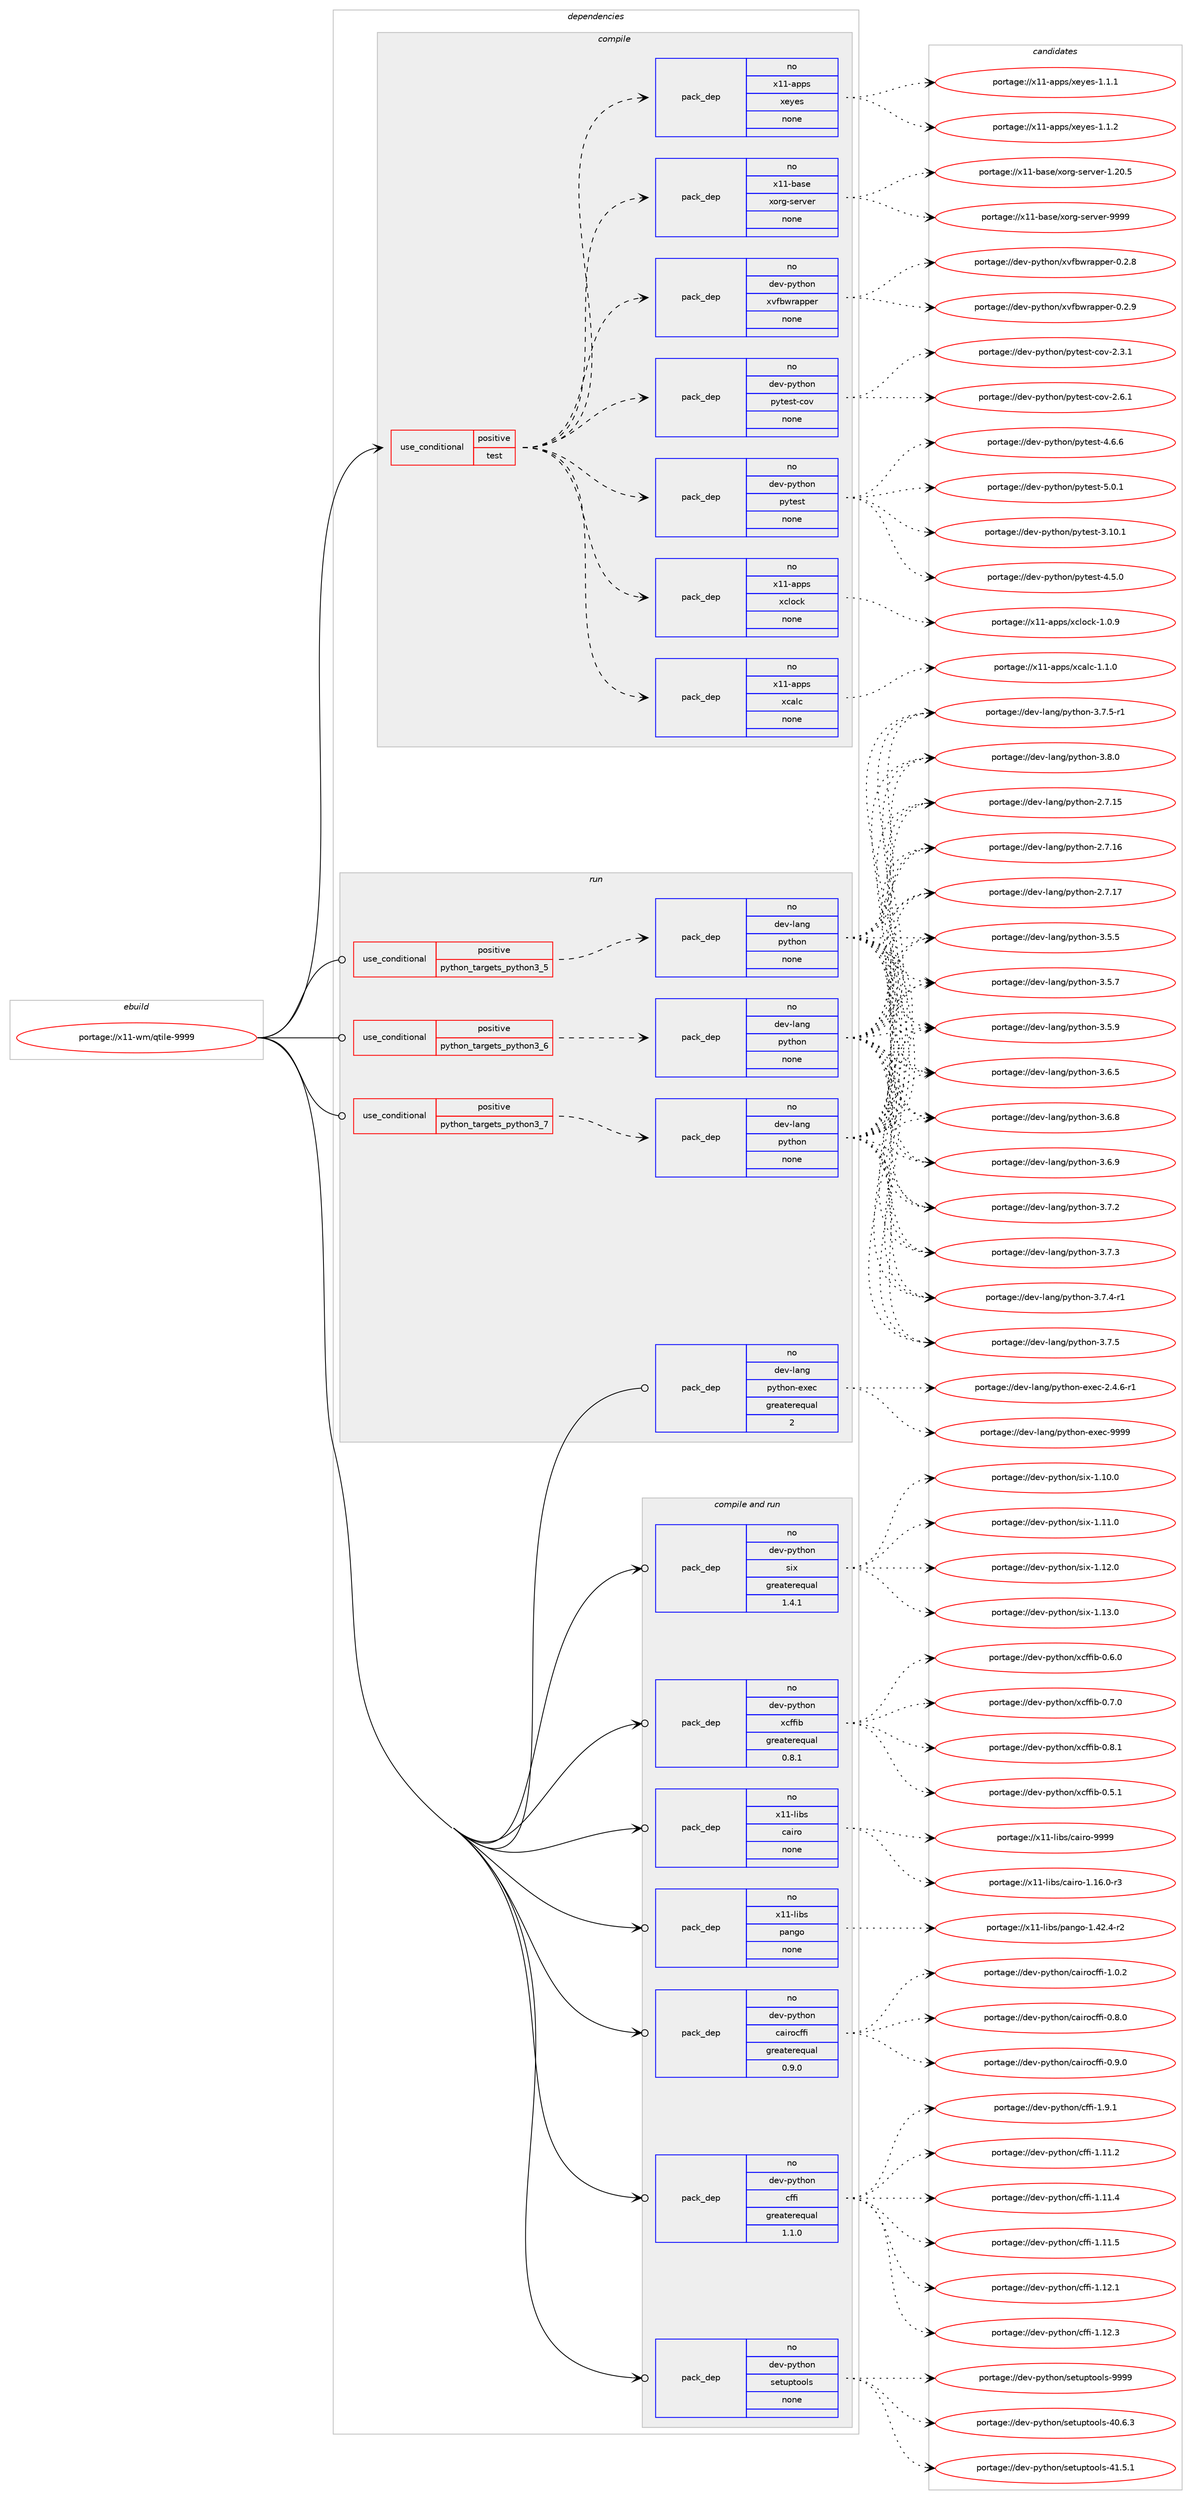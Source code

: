 digraph prolog {

# *************
# Graph options
# *************

newrank=true;
concentrate=true;
compound=true;
graph [rankdir=LR,fontname=Helvetica,fontsize=10,ranksep=1.5];#, ranksep=2.5, nodesep=0.2];
edge  [arrowhead=vee];
node  [fontname=Helvetica,fontsize=10];

# **********
# The ebuild
# **********

subgraph cluster_leftcol {
color=gray;
rank=same;
label=<<i>ebuild</i>>;
id [label="portage://x11-wm/qtile-9999", color=red, width=4, href="../x11-wm/qtile-9999.svg"];
}

# ****************
# The dependencies
# ****************

subgraph cluster_midcol {
color=gray;
label=<<i>dependencies</i>>;
subgraph cluster_compile {
fillcolor="#eeeeee";
style=filled;
label=<<i>compile</i>>;
subgraph cond109324 {
dependency460581 [label=<<TABLE BORDER="0" CELLBORDER="1" CELLSPACING="0" CELLPADDING="4"><TR><TD ROWSPAN="3" CELLPADDING="10">use_conditional</TD></TR><TR><TD>positive</TD></TR><TR><TD>test</TD></TR></TABLE>>, shape=none, color=red];
subgraph pack342907 {
dependency460582 [label=<<TABLE BORDER="0" CELLBORDER="1" CELLSPACING="0" CELLPADDING="4" WIDTH="220"><TR><TD ROWSPAN="6" CELLPADDING="30">pack_dep</TD></TR><TR><TD WIDTH="110">no</TD></TR><TR><TD>dev-python</TD></TR><TR><TD>pytest</TD></TR><TR><TD>none</TD></TR><TR><TD></TD></TR></TABLE>>, shape=none, color=blue];
}
dependency460581:e -> dependency460582:w [weight=20,style="dashed",arrowhead="vee"];
subgraph pack342908 {
dependency460583 [label=<<TABLE BORDER="0" CELLBORDER="1" CELLSPACING="0" CELLPADDING="4" WIDTH="220"><TR><TD ROWSPAN="6" CELLPADDING="30">pack_dep</TD></TR><TR><TD WIDTH="110">no</TD></TR><TR><TD>dev-python</TD></TR><TR><TD>pytest-cov</TD></TR><TR><TD>none</TD></TR><TR><TD></TD></TR></TABLE>>, shape=none, color=blue];
}
dependency460581:e -> dependency460583:w [weight=20,style="dashed",arrowhead="vee"];
subgraph pack342909 {
dependency460584 [label=<<TABLE BORDER="0" CELLBORDER="1" CELLSPACING="0" CELLPADDING="4" WIDTH="220"><TR><TD ROWSPAN="6" CELLPADDING="30">pack_dep</TD></TR><TR><TD WIDTH="110">no</TD></TR><TR><TD>dev-python</TD></TR><TR><TD>xvfbwrapper</TD></TR><TR><TD>none</TD></TR><TR><TD></TD></TR></TABLE>>, shape=none, color=blue];
}
dependency460581:e -> dependency460584:w [weight=20,style="dashed",arrowhead="vee"];
subgraph pack342910 {
dependency460585 [label=<<TABLE BORDER="0" CELLBORDER="1" CELLSPACING="0" CELLPADDING="4" WIDTH="220"><TR><TD ROWSPAN="6" CELLPADDING="30">pack_dep</TD></TR><TR><TD WIDTH="110">no</TD></TR><TR><TD>x11-base</TD></TR><TR><TD>xorg-server</TD></TR><TR><TD>none</TD></TR><TR><TD></TD></TR></TABLE>>, shape=none, color=blue];
}
dependency460581:e -> dependency460585:w [weight=20,style="dashed",arrowhead="vee"];
subgraph pack342911 {
dependency460586 [label=<<TABLE BORDER="0" CELLBORDER="1" CELLSPACING="0" CELLPADDING="4" WIDTH="220"><TR><TD ROWSPAN="6" CELLPADDING="30">pack_dep</TD></TR><TR><TD WIDTH="110">no</TD></TR><TR><TD>x11-apps</TD></TR><TR><TD>xeyes</TD></TR><TR><TD>none</TD></TR><TR><TD></TD></TR></TABLE>>, shape=none, color=blue];
}
dependency460581:e -> dependency460586:w [weight=20,style="dashed",arrowhead="vee"];
subgraph pack342912 {
dependency460587 [label=<<TABLE BORDER="0" CELLBORDER="1" CELLSPACING="0" CELLPADDING="4" WIDTH="220"><TR><TD ROWSPAN="6" CELLPADDING="30">pack_dep</TD></TR><TR><TD WIDTH="110">no</TD></TR><TR><TD>x11-apps</TD></TR><TR><TD>xcalc</TD></TR><TR><TD>none</TD></TR><TR><TD></TD></TR></TABLE>>, shape=none, color=blue];
}
dependency460581:e -> dependency460587:w [weight=20,style="dashed",arrowhead="vee"];
subgraph pack342913 {
dependency460588 [label=<<TABLE BORDER="0" CELLBORDER="1" CELLSPACING="0" CELLPADDING="4" WIDTH="220"><TR><TD ROWSPAN="6" CELLPADDING="30">pack_dep</TD></TR><TR><TD WIDTH="110">no</TD></TR><TR><TD>x11-apps</TD></TR><TR><TD>xclock</TD></TR><TR><TD>none</TD></TR><TR><TD></TD></TR></TABLE>>, shape=none, color=blue];
}
dependency460581:e -> dependency460588:w [weight=20,style="dashed",arrowhead="vee"];
}
id:e -> dependency460581:w [weight=20,style="solid",arrowhead="vee"];
}
subgraph cluster_compileandrun {
fillcolor="#eeeeee";
style=filled;
label=<<i>compile and run</i>>;
subgraph pack342914 {
dependency460589 [label=<<TABLE BORDER="0" CELLBORDER="1" CELLSPACING="0" CELLPADDING="4" WIDTH="220"><TR><TD ROWSPAN="6" CELLPADDING="30">pack_dep</TD></TR><TR><TD WIDTH="110">no</TD></TR><TR><TD>dev-python</TD></TR><TR><TD>cairocffi</TD></TR><TR><TD>greaterequal</TD></TR><TR><TD>0.9.0</TD></TR></TABLE>>, shape=none, color=blue];
}
id:e -> dependency460589:w [weight=20,style="solid",arrowhead="odotvee"];
subgraph pack342915 {
dependency460590 [label=<<TABLE BORDER="0" CELLBORDER="1" CELLSPACING="0" CELLPADDING="4" WIDTH="220"><TR><TD ROWSPAN="6" CELLPADDING="30">pack_dep</TD></TR><TR><TD WIDTH="110">no</TD></TR><TR><TD>dev-python</TD></TR><TR><TD>cffi</TD></TR><TR><TD>greaterequal</TD></TR><TR><TD>1.1.0</TD></TR></TABLE>>, shape=none, color=blue];
}
id:e -> dependency460590:w [weight=20,style="solid",arrowhead="odotvee"];
subgraph pack342916 {
dependency460591 [label=<<TABLE BORDER="0" CELLBORDER="1" CELLSPACING="0" CELLPADDING="4" WIDTH="220"><TR><TD ROWSPAN="6" CELLPADDING="30">pack_dep</TD></TR><TR><TD WIDTH="110">no</TD></TR><TR><TD>dev-python</TD></TR><TR><TD>setuptools</TD></TR><TR><TD>none</TD></TR><TR><TD></TD></TR></TABLE>>, shape=none, color=blue];
}
id:e -> dependency460591:w [weight=20,style="solid",arrowhead="odotvee"];
subgraph pack342917 {
dependency460592 [label=<<TABLE BORDER="0" CELLBORDER="1" CELLSPACING="0" CELLPADDING="4" WIDTH="220"><TR><TD ROWSPAN="6" CELLPADDING="30">pack_dep</TD></TR><TR><TD WIDTH="110">no</TD></TR><TR><TD>dev-python</TD></TR><TR><TD>six</TD></TR><TR><TD>greaterequal</TD></TR><TR><TD>1.4.1</TD></TR></TABLE>>, shape=none, color=blue];
}
id:e -> dependency460592:w [weight=20,style="solid",arrowhead="odotvee"];
subgraph pack342918 {
dependency460593 [label=<<TABLE BORDER="0" CELLBORDER="1" CELLSPACING="0" CELLPADDING="4" WIDTH="220"><TR><TD ROWSPAN="6" CELLPADDING="30">pack_dep</TD></TR><TR><TD WIDTH="110">no</TD></TR><TR><TD>dev-python</TD></TR><TR><TD>xcffib</TD></TR><TR><TD>greaterequal</TD></TR><TR><TD>0.8.1</TD></TR></TABLE>>, shape=none, color=blue];
}
id:e -> dependency460593:w [weight=20,style="solid",arrowhead="odotvee"];
subgraph pack342919 {
dependency460594 [label=<<TABLE BORDER="0" CELLBORDER="1" CELLSPACING="0" CELLPADDING="4" WIDTH="220"><TR><TD ROWSPAN="6" CELLPADDING="30">pack_dep</TD></TR><TR><TD WIDTH="110">no</TD></TR><TR><TD>x11-libs</TD></TR><TR><TD>cairo</TD></TR><TR><TD>none</TD></TR><TR><TD></TD></TR></TABLE>>, shape=none, color=blue];
}
id:e -> dependency460594:w [weight=20,style="solid",arrowhead="odotvee"];
subgraph pack342920 {
dependency460595 [label=<<TABLE BORDER="0" CELLBORDER="1" CELLSPACING="0" CELLPADDING="4" WIDTH="220"><TR><TD ROWSPAN="6" CELLPADDING="30">pack_dep</TD></TR><TR><TD WIDTH="110">no</TD></TR><TR><TD>x11-libs</TD></TR><TR><TD>pango</TD></TR><TR><TD>none</TD></TR><TR><TD></TD></TR></TABLE>>, shape=none, color=blue];
}
id:e -> dependency460595:w [weight=20,style="solid",arrowhead="odotvee"];
}
subgraph cluster_run {
fillcolor="#eeeeee";
style=filled;
label=<<i>run</i>>;
subgraph cond109325 {
dependency460596 [label=<<TABLE BORDER="0" CELLBORDER="1" CELLSPACING="0" CELLPADDING="4"><TR><TD ROWSPAN="3" CELLPADDING="10">use_conditional</TD></TR><TR><TD>positive</TD></TR><TR><TD>python_targets_python3_5</TD></TR></TABLE>>, shape=none, color=red];
subgraph pack342921 {
dependency460597 [label=<<TABLE BORDER="0" CELLBORDER="1" CELLSPACING="0" CELLPADDING="4" WIDTH="220"><TR><TD ROWSPAN="6" CELLPADDING="30">pack_dep</TD></TR><TR><TD WIDTH="110">no</TD></TR><TR><TD>dev-lang</TD></TR><TR><TD>python</TD></TR><TR><TD>none</TD></TR><TR><TD></TD></TR></TABLE>>, shape=none, color=blue];
}
dependency460596:e -> dependency460597:w [weight=20,style="dashed",arrowhead="vee"];
}
id:e -> dependency460596:w [weight=20,style="solid",arrowhead="odot"];
subgraph cond109326 {
dependency460598 [label=<<TABLE BORDER="0" CELLBORDER="1" CELLSPACING="0" CELLPADDING="4"><TR><TD ROWSPAN="3" CELLPADDING="10">use_conditional</TD></TR><TR><TD>positive</TD></TR><TR><TD>python_targets_python3_6</TD></TR></TABLE>>, shape=none, color=red];
subgraph pack342922 {
dependency460599 [label=<<TABLE BORDER="0" CELLBORDER="1" CELLSPACING="0" CELLPADDING="4" WIDTH="220"><TR><TD ROWSPAN="6" CELLPADDING="30">pack_dep</TD></TR><TR><TD WIDTH="110">no</TD></TR><TR><TD>dev-lang</TD></TR><TR><TD>python</TD></TR><TR><TD>none</TD></TR><TR><TD></TD></TR></TABLE>>, shape=none, color=blue];
}
dependency460598:e -> dependency460599:w [weight=20,style="dashed",arrowhead="vee"];
}
id:e -> dependency460598:w [weight=20,style="solid",arrowhead="odot"];
subgraph cond109327 {
dependency460600 [label=<<TABLE BORDER="0" CELLBORDER="1" CELLSPACING="0" CELLPADDING="4"><TR><TD ROWSPAN="3" CELLPADDING="10">use_conditional</TD></TR><TR><TD>positive</TD></TR><TR><TD>python_targets_python3_7</TD></TR></TABLE>>, shape=none, color=red];
subgraph pack342923 {
dependency460601 [label=<<TABLE BORDER="0" CELLBORDER="1" CELLSPACING="0" CELLPADDING="4" WIDTH="220"><TR><TD ROWSPAN="6" CELLPADDING="30">pack_dep</TD></TR><TR><TD WIDTH="110">no</TD></TR><TR><TD>dev-lang</TD></TR><TR><TD>python</TD></TR><TR><TD>none</TD></TR><TR><TD></TD></TR></TABLE>>, shape=none, color=blue];
}
dependency460600:e -> dependency460601:w [weight=20,style="dashed",arrowhead="vee"];
}
id:e -> dependency460600:w [weight=20,style="solid",arrowhead="odot"];
subgraph pack342924 {
dependency460602 [label=<<TABLE BORDER="0" CELLBORDER="1" CELLSPACING="0" CELLPADDING="4" WIDTH="220"><TR><TD ROWSPAN="6" CELLPADDING="30">pack_dep</TD></TR><TR><TD WIDTH="110">no</TD></TR><TR><TD>dev-lang</TD></TR><TR><TD>python-exec</TD></TR><TR><TD>greaterequal</TD></TR><TR><TD>2</TD></TR></TABLE>>, shape=none, color=blue];
}
id:e -> dependency460602:w [weight=20,style="solid",arrowhead="odot"];
}
}

# **************
# The candidates
# **************

subgraph cluster_choices {
rank=same;
color=gray;
label=<<i>candidates</i>>;

subgraph choice342907 {
color=black;
nodesep=1;
choiceportage100101118451121211161041111104711212111610111511645514649484649 [label="portage://dev-python/pytest-3.10.1", color=red, width=4,href="../dev-python/pytest-3.10.1.svg"];
choiceportage1001011184511212111610411111047112121116101115116455246534648 [label="portage://dev-python/pytest-4.5.0", color=red, width=4,href="../dev-python/pytest-4.5.0.svg"];
choiceportage1001011184511212111610411111047112121116101115116455246544654 [label="portage://dev-python/pytest-4.6.6", color=red, width=4,href="../dev-python/pytest-4.6.6.svg"];
choiceportage1001011184511212111610411111047112121116101115116455346484649 [label="portage://dev-python/pytest-5.0.1", color=red, width=4,href="../dev-python/pytest-5.0.1.svg"];
dependency460582:e -> choiceportage100101118451121211161041111104711212111610111511645514649484649:w [style=dotted,weight="100"];
dependency460582:e -> choiceportage1001011184511212111610411111047112121116101115116455246534648:w [style=dotted,weight="100"];
dependency460582:e -> choiceportage1001011184511212111610411111047112121116101115116455246544654:w [style=dotted,weight="100"];
dependency460582:e -> choiceportage1001011184511212111610411111047112121116101115116455346484649:w [style=dotted,weight="100"];
}
subgraph choice342908 {
color=black;
nodesep=1;
choiceportage10010111845112121116104111110471121211161011151164599111118455046514649 [label="portage://dev-python/pytest-cov-2.3.1", color=red, width=4,href="../dev-python/pytest-cov-2.3.1.svg"];
choiceportage10010111845112121116104111110471121211161011151164599111118455046544649 [label="portage://dev-python/pytest-cov-2.6.1", color=red, width=4,href="../dev-python/pytest-cov-2.6.1.svg"];
dependency460583:e -> choiceportage10010111845112121116104111110471121211161011151164599111118455046514649:w [style=dotted,weight="100"];
dependency460583:e -> choiceportage10010111845112121116104111110471121211161011151164599111118455046544649:w [style=dotted,weight="100"];
}
subgraph choice342909 {
color=black;
nodesep=1;
choiceportage10010111845112121116104111110471201181029811911497112112101114454846504656 [label="portage://dev-python/xvfbwrapper-0.2.8", color=red, width=4,href="../dev-python/xvfbwrapper-0.2.8.svg"];
choiceportage10010111845112121116104111110471201181029811911497112112101114454846504657 [label="portage://dev-python/xvfbwrapper-0.2.9", color=red, width=4,href="../dev-python/xvfbwrapper-0.2.9.svg"];
dependency460584:e -> choiceportage10010111845112121116104111110471201181029811911497112112101114454846504656:w [style=dotted,weight="100"];
dependency460584:e -> choiceportage10010111845112121116104111110471201181029811911497112112101114454846504657:w [style=dotted,weight="100"];
}
subgraph choice342910 {
color=black;
nodesep=1;
choiceportage1204949459897115101471201111141034511510111411810111445494650484653 [label="portage://x11-base/xorg-server-1.20.5", color=red, width=4,href="../x11-base/xorg-server-1.20.5.svg"];
choiceportage120494945989711510147120111114103451151011141181011144557575757 [label="portage://x11-base/xorg-server-9999", color=red, width=4,href="../x11-base/xorg-server-9999.svg"];
dependency460585:e -> choiceportage1204949459897115101471201111141034511510111411810111445494650484653:w [style=dotted,weight="100"];
dependency460585:e -> choiceportage120494945989711510147120111114103451151011141181011144557575757:w [style=dotted,weight="100"];
}
subgraph choice342911 {
color=black;
nodesep=1;
choiceportage1204949459711211211547120101121101115454946494649 [label="portage://x11-apps/xeyes-1.1.1", color=red, width=4,href="../x11-apps/xeyes-1.1.1.svg"];
choiceportage1204949459711211211547120101121101115454946494650 [label="portage://x11-apps/xeyes-1.1.2", color=red, width=4,href="../x11-apps/xeyes-1.1.2.svg"];
dependency460586:e -> choiceportage1204949459711211211547120101121101115454946494649:w [style=dotted,weight="100"];
dependency460586:e -> choiceportage1204949459711211211547120101121101115454946494650:w [style=dotted,weight="100"];
}
subgraph choice342912 {
color=black;
nodesep=1;
choiceportage1204949459711211211547120999710899454946494648 [label="portage://x11-apps/xcalc-1.1.0", color=red, width=4,href="../x11-apps/xcalc-1.1.0.svg"];
dependency460587:e -> choiceportage1204949459711211211547120999710899454946494648:w [style=dotted,weight="100"];
}
subgraph choice342913 {
color=black;
nodesep=1;
choiceportage12049494597112112115471209910811199107454946484657 [label="portage://x11-apps/xclock-1.0.9", color=red, width=4,href="../x11-apps/xclock-1.0.9.svg"];
dependency460588:e -> choiceportage12049494597112112115471209910811199107454946484657:w [style=dotted,weight="100"];
}
subgraph choice342914 {
color=black;
nodesep=1;
choiceportage1001011184511212111610411111047999710511411199102102105454846564648 [label="portage://dev-python/cairocffi-0.8.0", color=red, width=4,href="../dev-python/cairocffi-0.8.0.svg"];
choiceportage1001011184511212111610411111047999710511411199102102105454846574648 [label="portage://dev-python/cairocffi-0.9.0", color=red, width=4,href="../dev-python/cairocffi-0.9.0.svg"];
choiceportage1001011184511212111610411111047999710511411199102102105454946484650 [label="portage://dev-python/cairocffi-1.0.2", color=red, width=4,href="../dev-python/cairocffi-1.0.2.svg"];
dependency460589:e -> choiceportage1001011184511212111610411111047999710511411199102102105454846564648:w [style=dotted,weight="100"];
dependency460589:e -> choiceportage1001011184511212111610411111047999710511411199102102105454846574648:w [style=dotted,weight="100"];
dependency460589:e -> choiceportage1001011184511212111610411111047999710511411199102102105454946484650:w [style=dotted,weight="100"];
}
subgraph choice342915 {
color=black;
nodesep=1;
choiceportage10010111845112121116104111110479910210210545494649494650 [label="portage://dev-python/cffi-1.11.2", color=red, width=4,href="../dev-python/cffi-1.11.2.svg"];
choiceportage10010111845112121116104111110479910210210545494649494652 [label="portage://dev-python/cffi-1.11.4", color=red, width=4,href="../dev-python/cffi-1.11.4.svg"];
choiceportage10010111845112121116104111110479910210210545494649494653 [label="portage://dev-python/cffi-1.11.5", color=red, width=4,href="../dev-python/cffi-1.11.5.svg"];
choiceportage10010111845112121116104111110479910210210545494649504649 [label="portage://dev-python/cffi-1.12.1", color=red, width=4,href="../dev-python/cffi-1.12.1.svg"];
choiceportage10010111845112121116104111110479910210210545494649504651 [label="portage://dev-python/cffi-1.12.3", color=red, width=4,href="../dev-python/cffi-1.12.3.svg"];
choiceportage100101118451121211161041111104799102102105454946574649 [label="portage://dev-python/cffi-1.9.1", color=red, width=4,href="../dev-python/cffi-1.9.1.svg"];
dependency460590:e -> choiceportage10010111845112121116104111110479910210210545494649494650:w [style=dotted,weight="100"];
dependency460590:e -> choiceportage10010111845112121116104111110479910210210545494649494652:w [style=dotted,weight="100"];
dependency460590:e -> choiceportage10010111845112121116104111110479910210210545494649494653:w [style=dotted,weight="100"];
dependency460590:e -> choiceportage10010111845112121116104111110479910210210545494649504649:w [style=dotted,weight="100"];
dependency460590:e -> choiceportage10010111845112121116104111110479910210210545494649504651:w [style=dotted,weight="100"];
dependency460590:e -> choiceportage100101118451121211161041111104799102102105454946574649:w [style=dotted,weight="100"];
}
subgraph choice342916 {
color=black;
nodesep=1;
choiceportage100101118451121211161041111104711510111611711211611111110811545524846544651 [label="portage://dev-python/setuptools-40.6.3", color=red, width=4,href="../dev-python/setuptools-40.6.3.svg"];
choiceportage100101118451121211161041111104711510111611711211611111110811545524946534649 [label="portage://dev-python/setuptools-41.5.1", color=red, width=4,href="../dev-python/setuptools-41.5.1.svg"];
choiceportage10010111845112121116104111110471151011161171121161111111081154557575757 [label="portage://dev-python/setuptools-9999", color=red, width=4,href="../dev-python/setuptools-9999.svg"];
dependency460591:e -> choiceportage100101118451121211161041111104711510111611711211611111110811545524846544651:w [style=dotted,weight="100"];
dependency460591:e -> choiceportage100101118451121211161041111104711510111611711211611111110811545524946534649:w [style=dotted,weight="100"];
dependency460591:e -> choiceportage10010111845112121116104111110471151011161171121161111111081154557575757:w [style=dotted,weight="100"];
}
subgraph choice342917 {
color=black;
nodesep=1;
choiceportage100101118451121211161041111104711510512045494649484648 [label="portage://dev-python/six-1.10.0", color=red, width=4,href="../dev-python/six-1.10.0.svg"];
choiceportage100101118451121211161041111104711510512045494649494648 [label="portage://dev-python/six-1.11.0", color=red, width=4,href="../dev-python/six-1.11.0.svg"];
choiceportage100101118451121211161041111104711510512045494649504648 [label="portage://dev-python/six-1.12.0", color=red, width=4,href="../dev-python/six-1.12.0.svg"];
choiceportage100101118451121211161041111104711510512045494649514648 [label="portage://dev-python/six-1.13.0", color=red, width=4,href="../dev-python/six-1.13.0.svg"];
dependency460592:e -> choiceportage100101118451121211161041111104711510512045494649484648:w [style=dotted,weight="100"];
dependency460592:e -> choiceportage100101118451121211161041111104711510512045494649494648:w [style=dotted,weight="100"];
dependency460592:e -> choiceportage100101118451121211161041111104711510512045494649504648:w [style=dotted,weight="100"];
dependency460592:e -> choiceportage100101118451121211161041111104711510512045494649514648:w [style=dotted,weight="100"];
}
subgraph choice342918 {
color=black;
nodesep=1;
choiceportage10010111845112121116104111110471209910210210598454846534649 [label="portage://dev-python/xcffib-0.5.1", color=red, width=4,href="../dev-python/xcffib-0.5.1.svg"];
choiceportage10010111845112121116104111110471209910210210598454846544648 [label="portage://dev-python/xcffib-0.6.0", color=red, width=4,href="../dev-python/xcffib-0.6.0.svg"];
choiceportage10010111845112121116104111110471209910210210598454846554648 [label="portage://dev-python/xcffib-0.7.0", color=red, width=4,href="../dev-python/xcffib-0.7.0.svg"];
choiceportage10010111845112121116104111110471209910210210598454846564649 [label="portage://dev-python/xcffib-0.8.1", color=red, width=4,href="../dev-python/xcffib-0.8.1.svg"];
dependency460593:e -> choiceportage10010111845112121116104111110471209910210210598454846534649:w [style=dotted,weight="100"];
dependency460593:e -> choiceportage10010111845112121116104111110471209910210210598454846544648:w [style=dotted,weight="100"];
dependency460593:e -> choiceportage10010111845112121116104111110471209910210210598454846554648:w [style=dotted,weight="100"];
dependency460593:e -> choiceportage10010111845112121116104111110471209910210210598454846564649:w [style=dotted,weight="100"];
}
subgraph choice342919 {
color=black;
nodesep=1;
choiceportage12049494510810598115479997105114111454946495446484511451 [label="portage://x11-libs/cairo-1.16.0-r3", color=red, width=4,href="../x11-libs/cairo-1.16.0-r3.svg"];
choiceportage120494945108105981154799971051141114557575757 [label="portage://x11-libs/cairo-9999", color=red, width=4,href="../x11-libs/cairo-9999.svg"];
dependency460594:e -> choiceportage12049494510810598115479997105114111454946495446484511451:w [style=dotted,weight="100"];
dependency460594:e -> choiceportage120494945108105981154799971051141114557575757:w [style=dotted,weight="100"];
}
subgraph choice342920 {
color=black;
nodesep=1;
choiceportage120494945108105981154711297110103111454946525046524511450 [label="portage://x11-libs/pango-1.42.4-r2", color=red, width=4,href="../x11-libs/pango-1.42.4-r2.svg"];
dependency460595:e -> choiceportage120494945108105981154711297110103111454946525046524511450:w [style=dotted,weight="100"];
}
subgraph choice342921 {
color=black;
nodesep=1;
choiceportage10010111845108971101034711212111610411111045504655464953 [label="portage://dev-lang/python-2.7.15", color=red, width=4,href="../dev-lang/python-2.7.15.svg"];
choiceportage10010111845108971101034711212111610411111045504655464954 [label="portage://dev-lang/python-2.7.16", color=red, width=4,href="../dev-lang/python-2.7.16.svg"];
choiceportage10010111845108971101034711212111610411111045504655464955 [label="portage://dev-lang/python-2.7.17", color=red, width=4,href="../dev-lang/python-2.7.17.svg"];
choiceportage100101118451089711010347112121116104111110455146534653 [label="portage://dev-lang/python-3.5.5", color=red, width=4,href="../dev-lang/python-3.5.5.svg"];
choiceportage100101118451089711010347112121116104111110455146534655 [label="portage://dev-lang/python-3.5.7", color=red, width=4,href="../dev-lang/python-3.5.7.svg"];
choiceportage100101118451089711010347112121116104111110455146534657 [label="portage://dev-lang/python-3.5.9", color=red, width=4,href="../dev-lang/python-3.5.9.svg"];
choiceportage100101118451089711010347112121116104111110455146544653 [label="portage://dev-lang/python-3.6.5", color=red, width=4,href="../dev-lang/python-3.6.5.svg"];
choiceportage100101118451089711010347112121116104111110455146544656 [label="portage://dev-lang/python-3.6.8", color=red, width=4,href="../dev-lang/python-3.6.8.svg"];
choiceportage100101118451089711010347112121116104111110455146544657 [label="portage://dev-lang/python-3.6.9", color=red, width=4,href="../dev-lang/python-3.6.9.svg"];
choiceportage100101118451089711010347112121116104111110455146554650 [label="portage://dev-lang/python-3.7.2", color=red, width=4,href="../dev-lang/python-3.7.2.svg"];
choiceportage100101118451089711010347112121116104111110455146554651 [label="portage://dev-lang/python-3.7.3", color=red, width=4,href="../dev-lang/python-3.7.3.svg"];
choiceportage1001011184510897110103471121211161041111104551465546524511449 [label="portage://dev-lang/python-3.7.4-r1", color=red, width=4,href="../dev-lang/python-3.7.4-r1.svg"];
choiceportage100101118451089711010347112121116104111110455146554653 [label="portage://dev-lang/python-3.7.5", color=red, width=4,href="../dev-lang/python-3.7.5.svg"];
choiceportage1001011184510897110103471121211161041111104551465546534511449 [label="portage://dev-lang/python-3.7.5-r1", color=red, width=4,href="../dev-lang/python-3.7.5-r1.svg"];
choiceportage100101118451089711010347112121116104111110455146564648 [label="portage://dev-lang/python-3.8.0", color=red, width=4,href="../dev-lang/python-3.8.0.svg"];
dependency460597:e -> choiceportage10010111845108971101034711212111610411111045504655464953:w [style=dotted,weight="100"];
dependency460597:e -> choiceportage10010111845108971101034711212111610411111045504655464954:w [style=dotted,weight="100"];
dependency460597:e -> choiceportage10010111845108971101034711212111610411111045504655464955:w [style=dotted,weight="100"];
dependency460597:e -> choiceportage100101118451089711010347112121116104111110455146534653:w [style=dotted,weight="100"];
dependency460597:e -> choiceportage100101118451089711010347112121116104111110455146534655:w [style=dotted,weight="100"];
dependency460597:e -> choiceportage100101118451089711010347112121116104111110455146534657:w [style=dotted,weight="100"];
dependency460597:e -> choiceportage100101118451089711010347112121116104111110455146544653:w [style=dotted,weight="100"];
dependency460597:e -> choiceportage100101118451089711010347112121116104111110455146544656:w [style=dotted,weight="100"];
dependency460597:e -> choiceportage100101118451089711010347112121116104111110455146544657:w [style=dotted,weight="100"];
dependency460597:e -> choiceportage100101118451089711010347112121116104111110455146554650:w [style=dotted,weight="100"];
dependency460597:e -> choiceportage100101118451089711010347112121116104111110455146554651:w [style=dotted,weight="100"];
dependency460597:e -> choiceportage1001011184510897110103471121211161041111104551465546524511449:w [style=dotted,weight="100"];
dependency460597:e -> choiceportage100101118451089711010347112121116104111110455146554653:w [style=dotted,weight="100"];
dependency460597:e -> choiceportage1001011184510897110103471121211161041111104551465546534511449:w [style=dotted,weight="100"];
dependency460597:e -> choiceportage100101118451089711010347112121116104111110455146564648:w [style=dotted,weight="100"];
}
subgraph choice342922 {
color=black;
nodesep=1;
choiceportage10010111845108971101034711212111610411111045504655464953 [label="portage://dev-lang/python-2.7.15", color=red, width=4,href="../dev-lang/python-2.7.15.svg"];
choiceportage10010111845108971101034711212111610411111045504655464954 [label="portage://dev-lang/python-2.7.16", color=red, width=4,href="../dev-lang/python-2.7.16.svg"];
choiceportage10010111845108971101034711212111610411111045504655464955 [label="portage://dev-lang/python-2.7.17", color=red, width=4,href="../dev-lang/python-2.7.17.svg"];
choiceportage100101118451089711010347112121116104111110455146534653 [label="portage://dev-lang/python-3.5.5", color=red, width=4,href="../dev-lang/python-3.5.5.svg"];
choiceportage100101118451089711010347112121116104111110455146534655 [label="portage://dev-lang/python-3.5.7", color=red, width=4,href="../dev-lang/python-3.5.7.svg"];
choiceportage100101118451089711010347112121116104111110455146534657 [label="portage://dev-lang/python-3.5.9", color=red, width=4,href="../dev-lang/python-3.5.9.svg"];
choiceportage100101118451089711010347112121116104111110455146544653 [label="portage://dev-lang/python-3.6.5", color=red, width=4,href="../dev-lang/python-3.6.5.svg"];
choiceportage100101118451089711010347112121116104111110455146544656 [label="portage://dev-lang/python-3.6.8", color=red, width=4,href="../dev-lang/python-3.6.8.svg"];
choiceportage100101118451089711010347112121116104111110455146544657 [label="portage://dev-lang/python-3.6.9", color=red, width=4,href="../dev-lang/python-3.6.9.svg"];
choiceportage100101118451089711010347112121116104111110455146554650 [label="portage://dev-lang/python-3.7.2", color=red, width=4,href="../dev-lang/python-3.7.2.svg"];
choiceportage100101118451089711010347112121116104111110455146554651 [label="portage://dev-lang/python-3.7.3", color=red, width=4,href="../dev-lang/python-3.7.3.svg"];
choiceportage1001011184510897110103471121211161041111104551465546524511449 [label="portage://dev-lang/python-3.7.4-r1", color=red, width=4,href="../dev-lang/python-3.7.4-r1.svg"];
choiceportage100101118451089711010347112121116104111110455146554653 [label="portage://dev-lang/python-3.7.5", color=red, width=4,href="../dev-lang/python-3.7.5.svg"];
choiceportage1001011184510897110103471121211161041111104551465546534511449 [label="portage://dev-lang/python-3.7.5-r1", color=red, width=4,href="../dev-lang/python-3.7.5-r1.svg"];
choiceportage100101118451089711010347112121116104111110455146564648 [label="portage://dev-lang/python-3.8.0", color=red, width=4,href="../dev-lang/python-3.8.0.svg"];
dependency460599:e -> choiceportage10010111845108971101034711212111610411111045504655464953:w [style=dotted,weight="100"];
dependency460599:e -> choiceportage10010111845108971101034711212111610411111045504655464954:w [style=dotted,weight="100"];
dependency460599:e -> choiceportage10010111845108971101034711212111610411111045504655464955:w [style=dotted,weight="100"];
dependency460599:e -> choiceportage100101118451089711010347112121116104111110455146534653:w [style=dotted,weight="100"];
dependency460599:e -> choiceportage100101118451089711010347112121116104111110455146534655:w [style=dotted,weight="100"];
dependency460599:e -> choiceportage100101118451089711010347112121116104111110455146534657:w [style=dotted,weight="100"];
dependency460599:e -> choiceportage100101118451089711010347112121116104111110455146544653:w [style=dotted,weight="100"];
dependency460599:e -> choiceportage100101118451089711010347112121116104111110455146544656:w [style=dotted,weight="100"];
dependency460599:e -> choiceportage100101118451089711010347112121116104111110455146544657:w [style=dotted,weight="100"];
dependency460599:e -> choiceportage100101118451089711010347112121116104111110455146554650:w [style=dotted,weight="100"];
dependency460599:e -> choiceportage100101118451089711010347112121116104111110455146554651:w [style=dotted,weight="100"];
dependency460599:e -> choiceportage1001011184510897110103471121211161041111104551465546524511449:w [style=dotted,weight="100"];
dependency460599:e -> choiceportage100101118451089711010347112121116104111110455146554653:w [style=dotted,weight="100"];
dependency460599:e -> choiceportage1001011184510897110103471121211161041111104551465546534511449:w [style=dotted,weight="100"];
dependency460599:e -> choiceportage100101118451089711010347112121116104111110455146564648:w [style=dotted,weight="100"];
}
subgraph choice342923 {
color=black;
nodesep=1;
choiceportage10010111845108971101034711212111610411111045504655464953 [label="portage://dev-lang/python-2.7.15", color=red, width=4,href="../dev-lang/python-2.7.15.svg"];
choiceportage10010111845108971101034711212111610411111045504655464954 [label="portage://dev-lang/python-2.7.16", color=red, width=4,href="../dev-lang/python-2.7.16.svg"];
choiceportage10010111845108971101034711212111610411111045504655464955 [label="portage://dev-lang/python-2.7.17", color=red, width=4,href="../dev-lang/python-2.7.17.svg"];
choiceportage100101118451089711010347112121116104111110455146534653 [label="portage://dev-lang/python-3.5.5", color=red, width=4,href="../dev-lang/python-3.5.5.svg"];
choiceportage100101118451089711010347112121116104111110455146534655 [label="portage://dev-lang/python-3.5.7", color=red, width=4,href="../dev-lang/python-3.5.7.svg"];
choiceportage100101118451089711010347112121116104111110455146534657 [label="portage://dev-lang/python-3.5.9", color=red, width=4,href="../dev-lang/python-3.5.9.svg"];
choiceportage100101118451089711010347112121116104111110455146544653 [label="portage://dev-lang/python-3.6.5", color=red, width=4,href="../dev-lang/python-3.6.5.svg"];
choiceportage100101118451089711010347112121116104111110455146544656 [label="portage://dev-lang/python-3.6.8", color=red, width=4,href="../dev-lang/python-3.6.8.svg"];
choiceportage100101118451089711010347112121116104111110455146544657 [label="portage://dev-lang/python-3.6.9", color=red, width=4,href="../dev-lang/python-3.6.9.svg"];
choiceportage100101118451089711010347112121116104111110455146554650 [label="portage://dev-lang/python-3.7.2", color=red, width=4,href="../dev-lang/python-3.7.2.svg"];
choiceportage100101118451089711010347112121116104111110455146554651 [label="portage://dev-lang/python-3.7.3", color=red, width=4,href="../dev-lang/python-3.7.3.svg"];
choiceportage1001011184510897110103471121211161041111104551465546524511449 [label="portage://dev-lang/python-3.7.4-r1", color=red, width=4,href="../dev-lang/python-3.7.4-r1.svg"];
choiceportage100101118451089711010347112121116104111110455146554653 [label="portage://dev-lang/python-3.7.5", color=red, width=4,href="../dev-lang/python-3.7.5.svg"];
choiceportage1001011184510897110103471121211161041111104551465546534511449 [label="portage://dev-lang/python-3.7.5-r1", color=red, width=4,href="../dev-lang/python-3.7.5-r1.svg"];
choiceportage100101118451089711010347112121116104111110455146564648 [label="portage://dev-lang/python-3.8.0", color=red, width=4,href="../dev-lang/python-3.8.0.svg"];
dependency460601:e -> choiceportage10010111845108971101034711212111610411111045504655464953:w [style=dotted,weight="100"];
dependency460601:e -> choiceportage10010111845108971101034711212111610411111045504655464954:w [style=dotted,weight="100"];
dependency460601:e -> choiceportage10010111845108971101034711212111610411111045504655464955:w [style=dotted,weight="100"];
dependency460601:e -> choiceportage100101118451089711010347112121116104111110455146534653:w [style=dotted,weight="100"];
dependency460601:e -> choiceportage100101118451089711010347112121116104111110455146534655:w [style=dotted,weight="100"];
dependency460601:e -> choiceportage100101118451089711010347112121116104111110455146534657:w [style=dotted,weight="100"];
dependency460601:e -> choiceportage100101118451089711010347112121116104111110455146544653:w [style=dotted,weight="100"];
dependency460601:e -> choiceportage100101118451089711010347112121116104111110455146544656:w [style=dotted,weight="100"];
dependency460601:e -> choiceportage100101118451089711010347112121116104111110455146544657:w [style=dotted,weight="100"];
dependency460601:e -> choiceportage100101118451089711010347112121116104111110455146554650:w [style=dotted,weight="100"];
dependency460601:e -> choiceportage100101118451089711010347112121116104111110455146554651:w [style=dotted,weight="100"];
dependency460601:e -> choiceportage1001011184510897110103471121211161041111104551465546524511449:w [style=dotted,weight="100"];
dependency460601:e -> choiceportage100101118451089711010347112121116104111110455146554653:w [style=dotted,weight="100"];
dependency460601:e -> choiceportage1001011184510897110103471121211161041111104551465546534511449:w [style=dotted,weight="100"];
dependency460601:e -> choiceportage100101118451089711010347112121116104111110455146564648:w [style=dotted,weight="100"];
}
subgraph choice342924 {
color=black;
nodesep=1;
choiceportage10010111845108971101034711212111610411111045101120101994550465246544511449 [label="portage://dev-lang/python-exec-2.4.6-r1", color=red, width=4,href="../dev-lang/python-exec-2.4.6-r1.svg"];
choiceportage10010111845108971101034711212111610411111045101120101994557575757 [label="portage://dev-lang/python-exec-9999", color=red, width=4,href="../dev-lang/python-exec-9999.svg"];
dependency460602:e -> choiceportage10010111845108971101034711212111610411111045101120101994550465246544511449:w [style=dotted,weight="100"];
dependency460602:e -> choiceportage10010111845108971101034711212111610411111045101120101994557575757:w [style=dotted,weight="100"];
}
}

}
